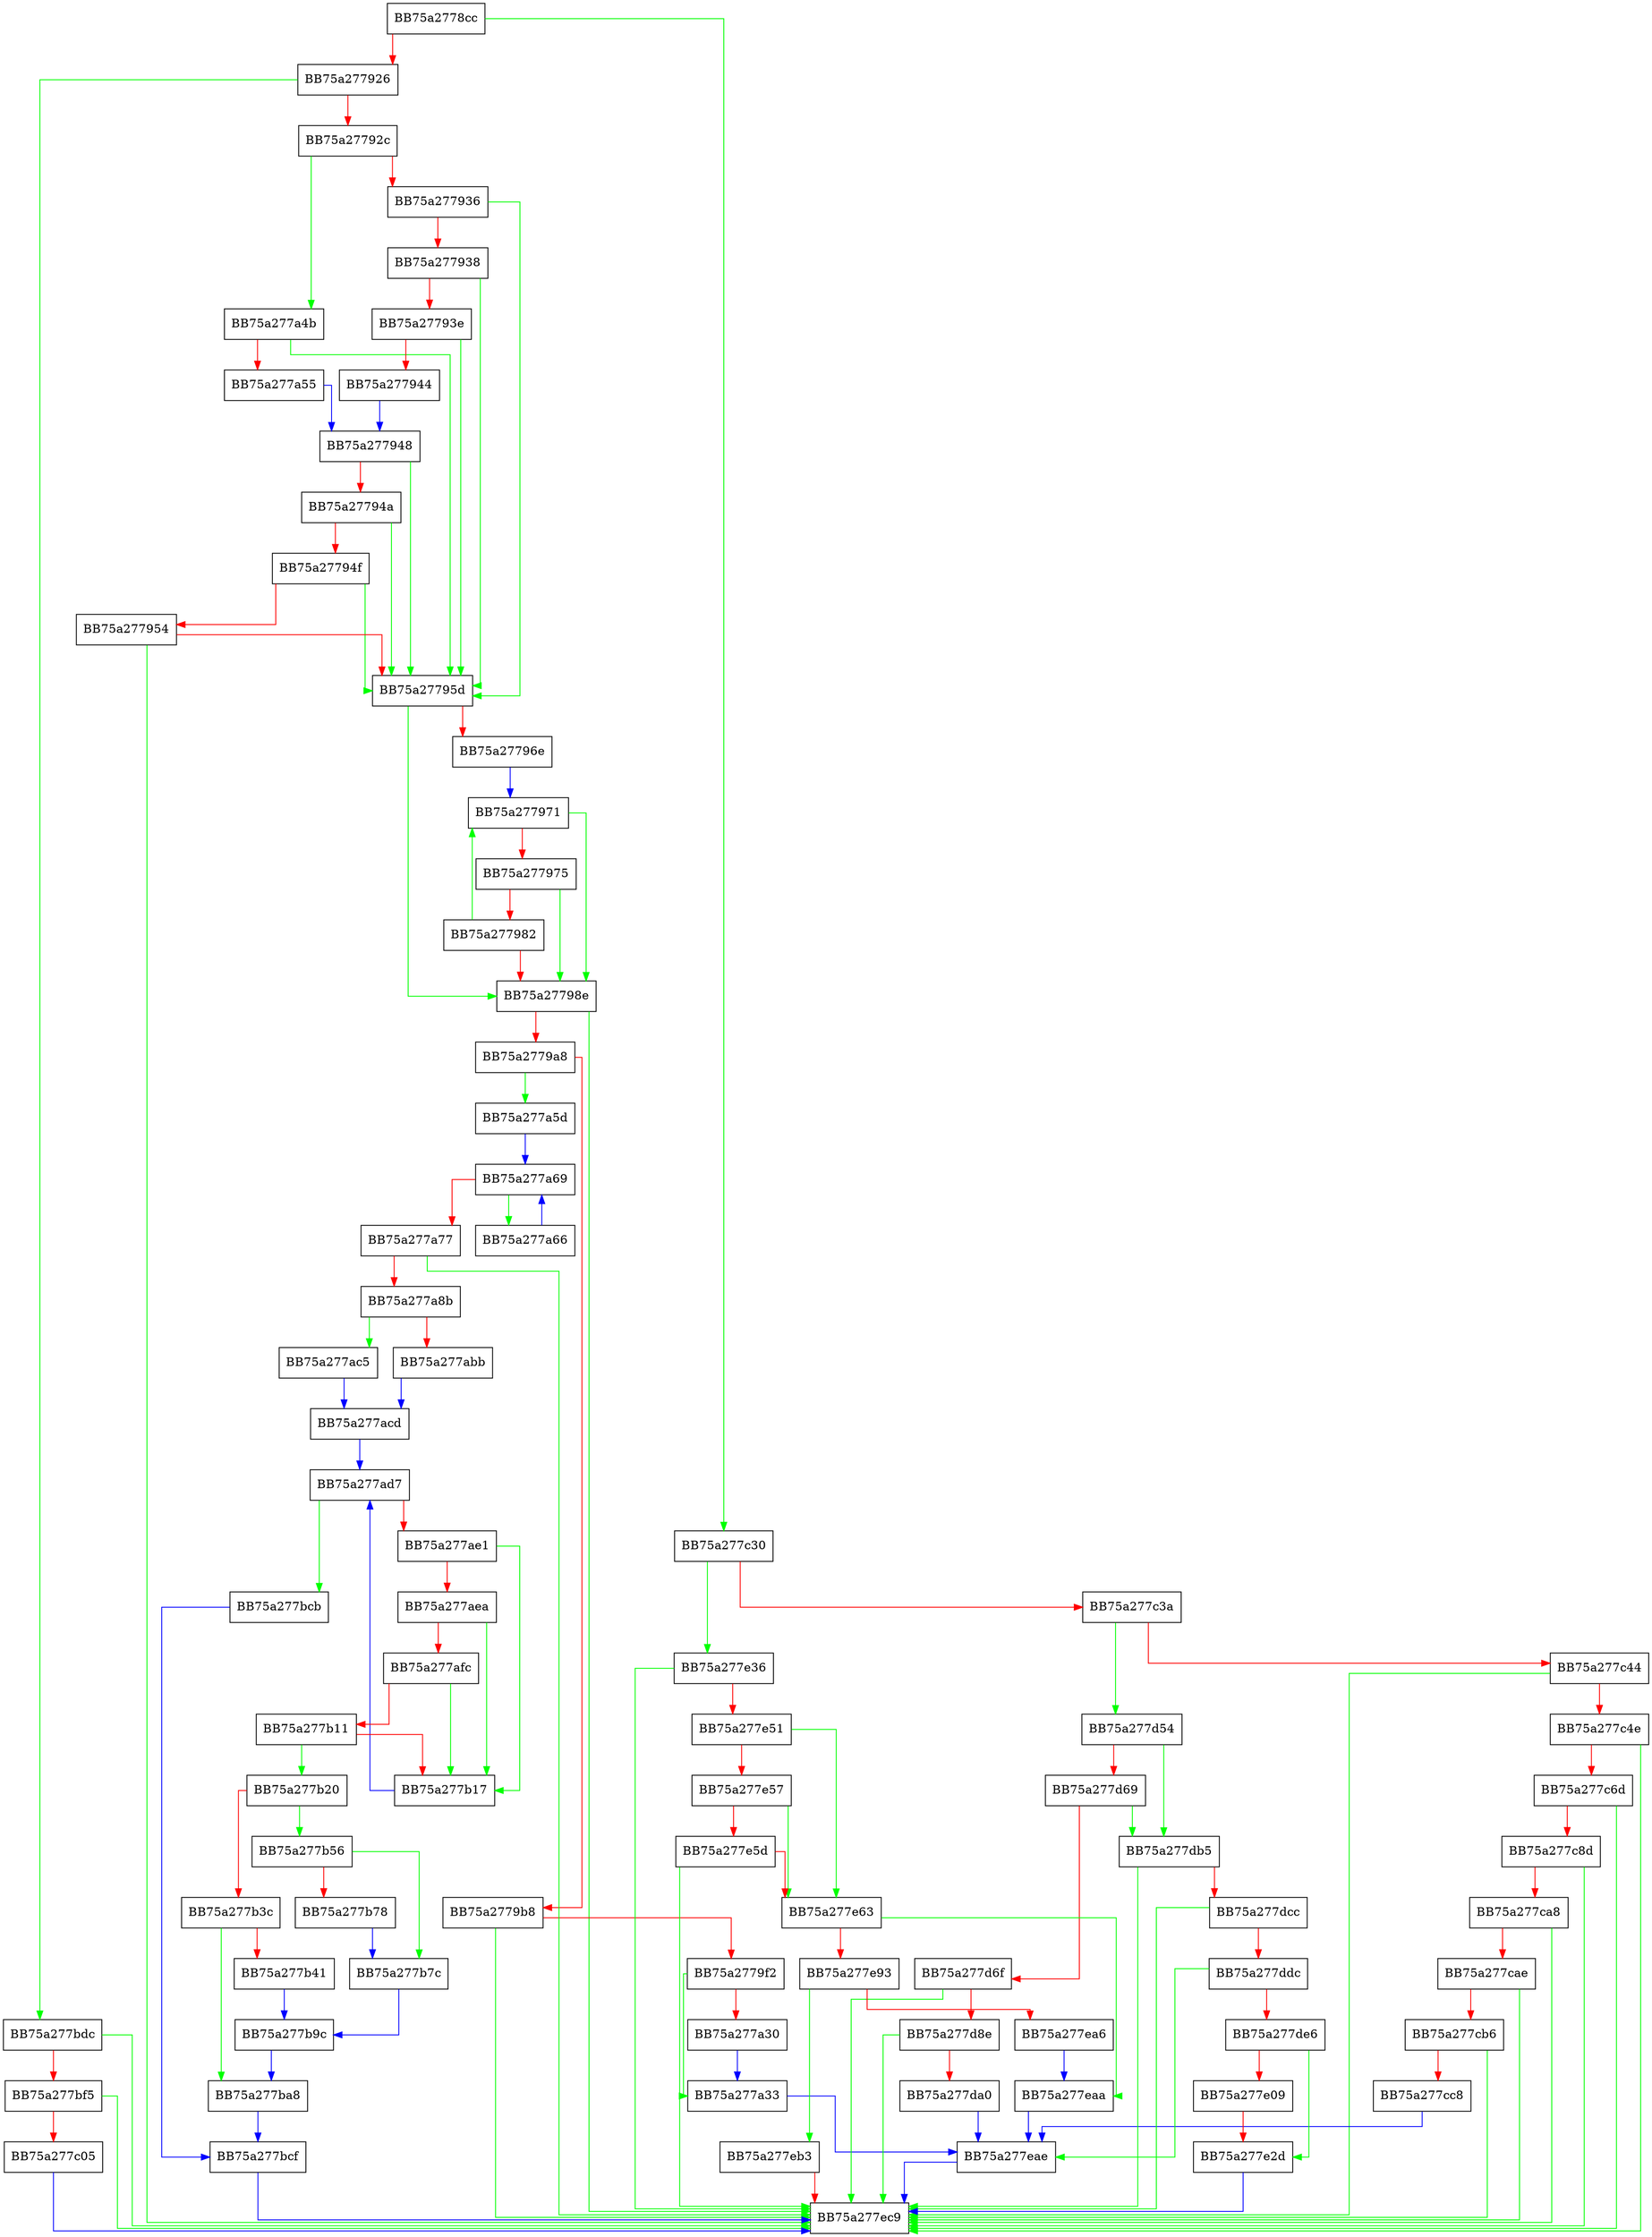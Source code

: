 digraph parseModifier {
  node [shape="box"];
  graph [splines=ortho];
  BB75a2778cc -> BB75a277c30 [color="green"];
  BB75a2778cc -> BB75a277926 [color="red"];
  BB75a277926 -> BB75a277bdc [color="green"];
  BB75a277926 -> BB75a27792c [color="red"];
  BB75a27792c -> BB75a277a4b [color="green"];
  BB75a27792c -> BB75a277936 [color="red"];
  BB75a277936 -> BB75a27795d [color="green"];
  BB75a277936 -> BB75a277938 [color="red"];
  BB75a277938 -> BB75a27795d [color="green"];
  BB75a277938 -> BB75a27793e [color="red"];
  BB75a27793e -> BB75a27795d [color="green"];
  BB75a27793e -> BB75a277944 [color="red"];
  BB75a277944 -> BB75a277948 [color="blue"];
  BB75a277948 -> BB75a27795d [color="green"];
  BB75a277948 -> BB75a27794a [color="red"];
  BB75a27794a -> BB75a27795d [color="green"];
  BB75a27794a -> BB75a27794f [color="red"];
  BB75a27794f -> BB75a27795d [color="green"];
  BB75a27794f -> BB75a277954 [color="red"];
  BB75a277954 -> BB75a277ec9 [color="green"];
  BB75a277954 -> BB75a27795d [color="red"];
  BB75a27795d -> BB75a27798e [color="green"];
  BB75a27795d -> BB75a27796e [color="red"];
  BB75a27796e -> BB75a277971 [color="blue"];
  BB75a277971 -> BB75a27798e [color="green"];
  BB75a277971 -> BB75a277975 [color="red"];
  BB75a277975 -> BB75a27798e [color="green"];
  BB75a277975 -> BB75a277982 [color="red"];
  BB75a277982 -> BB75a277971 [color="green"];
  BB75a277982 -> BB75a27798e [color="red"];
  BB75a27798e -> BB75a277ec9 [color="green"];
  BB75a27798e -> BB75a2779a8 [color="red"];
  BB75a2779a8 -> BB75a277a5d [color="green"];
  BB75a2779a8 -> BB75a2779b8 [color="red"];
  BB75a2779b8 -> BB75a277ec9 [color="green"];
  BB75a2779b8 -> BB75a2779f2 [color="red"];
  BB75a2779f2 -> BB75a277a33 [color="green"];
  BB75a2779f2 -> BB75a277a30 [color="red"];
  BB75a277a30 -> BB75a277a33 [color="blue"];
  BB75a277a33 -> BB75a277eae [color="blue"];
  BB75a277a4b -> BB75a27795d [color="green"];
  BB75a277a4b -> BB75a277a55 [color="red"];
  BB75a277a55 -> BB75a277948 [color="blue"];
  BB75a277a5d -> BB75a277a69 [color="blue"];
  BB75a277a66 -> BB75a277a69 [color="blue"];
  BB75a277a69 -> BB75a277a66 [color="green"];
  BB75a277a69 -> BB75a277a77 [color="red"];
  BB75a277a77 -> BB75a277ec9 [color="green"];
  BB75a277a77 -> BB75a277a8b [color="red"];
  BB75a277a8b -> BB75a277ac5 [color="green"];
  BB75a277a8b -> BB75a277abb [color="red"];
  BB75a277abb -> BB75a277acd [color="blue"];
  BB75a277ac5 -> BB75a277acd [color="blue"];
  BB75a277acd -> BB75a277ad7 [color="blue"];
  BB75a277ad7 -> BB75a277bcb [color="green"];
  BB75a277ad7 -> BB75a277ae1 [color="red"];
  BB75a277ae1 -> BB75a277b17 [color="green"];
  BB75a277ae1 -> BB75a277aea [color="red"];
  BB75a277aea -> BB75a277b17 [color="green"];
  BB75a277aea -> BB75a277afc [color="red"];
  BB75a277afc -> BB75a277b17 [color="green"];
  BB75a277afc -> BB75a277b11 [color="red"];
  BB75a277b11 -> BB75a277b20 [color="green"];
  BB75a277b11 -> BB75a277b17 [color="red"];
  BB75a277b17 -> BB75a277ad7 [color="blue"];
  BB75a277b20 -> BB75a277b56 [color="green"];
  BB75a277b20 -> BB75a277b3c [color="red"];
  BB75a277b3c -> BB75a277ba8 [color="green"];
  BB75a277b3c -> BB75a277b41 [color="red"];
  BB75a277b41 -> BB75a277b9c [color="blue"];
  BB75a277b56 -> BB75a277b7c [color="green"];
  BB75a277b56 -> BB75a277b78 [color="red"];
  BB75a277b78 -> BB75a277b7c [color="blue"];
  BB75a277b7c -> BB75a277b9c [color="blue"];
  BB75a277b9c -> BB75a277ba8 [color="blue"];
  BB75a277ba8 -> BB75a277bcf [color="blue"];
  BB75a277bcb -> BB75a277bcf [color="blue"];
  BB75a277bcf -> BB75a277ec9 [color="blue"];
  BB75a277bdc -> BB75a277ec9 [color="green"];
  BB75a277bdc -> BB75a277bf5 [color="red"];
  BB75a277bf5 -> BB75a277ec9 [color="green"];
  BB75a277bf5 -> BB75a277c05 [color="red"];
  BB75a277c05 -> BB75a277ec9 [color="blue"];
  BB75a277c30 -> BB75a277e36 [color="green"];
  BB75a277c30 -> BB75a277c3a [color="red"];
  BB75a277c3a -> BB75a277d54 [color="green"];
  BB75a277c3a -> BB75a277c44 [color="red"];
  BB75a277c44 -> BB75a277ec9 [color="green"];
  BB75a277c44 -> BB75a277c4e [color="red"];
  BB75a277c4e -> BB75a277ec9 [color="green"];
  BB75a277c4e -> BB75a277c6d [color="red"];
  BB75a277c6d -> BB75a277ec9 [color="green"];
  BB75a277c6d -> BB75a277c8d [color="red"];
  BB75a277c8d -> BB75a277ec9 [color="green"];
  BB75a277c8d -> BB75a277ca8 [color="red"];
  BB75a277ca8 -> BB75a277ec9 [color="green"];
  BB75a277ca8 -> BB75a277cae [color="red"];
  BB75a277cae -> BB75a277ec9 [color="green"];
  BB75a277cae -> BB75a277cb6 [color="red"];
  BB75a277cb6 -> BB75a277ec9 [color="green"];
  BB75a277cb6 -> BB75a277cc8 [color="red"];
  BB75a277cc8 -> BB75a277eae [color="blue"];
  BB75a277d54 -> BB75a277db5 [color="green"];
  BB75a277d54 -> BB75a277d69 [color="red"];
  BB75a277d69 -> BB75a277db5 [color="green"];
  BB75a277d69 -> BB75a277d6f [color="red"];
  BB75a277d6f -> BB75a277ec9 [color="green"];
  BB75a277d6f -> BB75a277d8e [color="red"];
  BB75a277d8e -> BB75a277ec9 [color="green"];
  BB75a277d8e -> BB75a277da0 [color="red"];
  BB75a277da0 -> BB75a277eae [color="blue"];
  BB75a277db5 -> BB75a277ec9 [color="green"];
  BB75a277db5 -> BB75a277dcc [color="red"];
  BB75a277dcc -> BB75a277ec9 [color="green"];
  BB75a277dcc -> BB75a277ddc [color="red"];
  BB75a277ddc -> BB75a277eae [color="green"];
  BB75a277ddc -> BB75a277de6 [color="red"];
  BB75a277de6 -> BB75a277e2d [color="green"];
  BB75a277de6 -> BB75a277e09 [color="red"];
  BB75a277e09 -> BB75a277e2d [color="red"];
  BB75a277e2d -> BB75a277ec9 [color="blue"];
  BB75a277e36 -> BB75a277ec9 [color="green"];
  BB75a277e36 -> BB75a277e51 [color="red"];
  BB75a277e51 -> BB75a277e63 [color="green"];
  BB75a277e51 -> BB75a277e57 [color="red"];
  BB75a277e57 -> BB75a277e63 [color="green"];
  BB75a277e57 -> BB75a277e5d [color="red"];
  BB75a277e5d -> BB75a277ec9 [color="green"];
  BB75a277e5d -> BB75a277e63 [color="red"];
  BB75a277e63 -> BB75a277eaa [color="green"];
  BB75a277e63 -> BB75a277e93 [color="red"];
  BB75a277e93 -> BB75a277eb3 [color="green"];
  BB75a277e93 -> BB75a277ea6 [color="red"];
  BB75a277ea6 -> BB75a277eaa [color="blue"];
  BB75a277eaa -> BB75a277eae [color="blue"];
  BB75a277eae -> BB75a277ec9 [color="blue"];
  BB75a277eb3 -> BB75a277ec9 [color="red"];
}